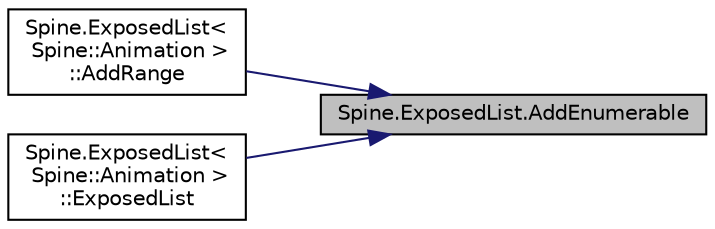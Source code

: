 digraph "Spine.ExposedList.AddEnumerable"
{
 // LATEX_PDF_SIZE
  edge [fontname="Helvetica",fontsize="10",labelfontname="Helvetica",labelfontsize="10"];
  node [fontname="Helvetica",fontsize="10",shape=record];
  rankdir="RL";
  Node1 [label="Spine.ExposedList.AddEnumerable",height=0.2,width=0.4,color="black", fillcolor="grey75", style="filled", fontcolor="black",tooltip=" "];
  Node1 -> Node2 [dir="back",color="midnightblue",fontsize="10",style="solid",fontname="Helvetica"];
  Node2 [label="Spine.ExposedList\<\l Spine::Animation \>\l::AddRange",height=0.2,width=0.4,color="black", fillcolor="white", style="filled",URL="$class_spine_1_1_exposed_list.html#aeefbb3b3b5ec829aecf399028387c9e6",tooltip=" "];
  Node1 -> Node3 [dir="back",color="midnightblue",fontsize="10",style="solid",fontname="Helvetica"];
  Node3 [label="Spine.ExposedList\<\l Spine::Animation \>\l::ExposedList",height=0.2,width=0.4,color="black", fillcolor="white", style="filled",URL="$class_spine_1_1_exposed_list.html#acc9e09f3678262e54c7548f4653a8958",tooltip=" "];
}
